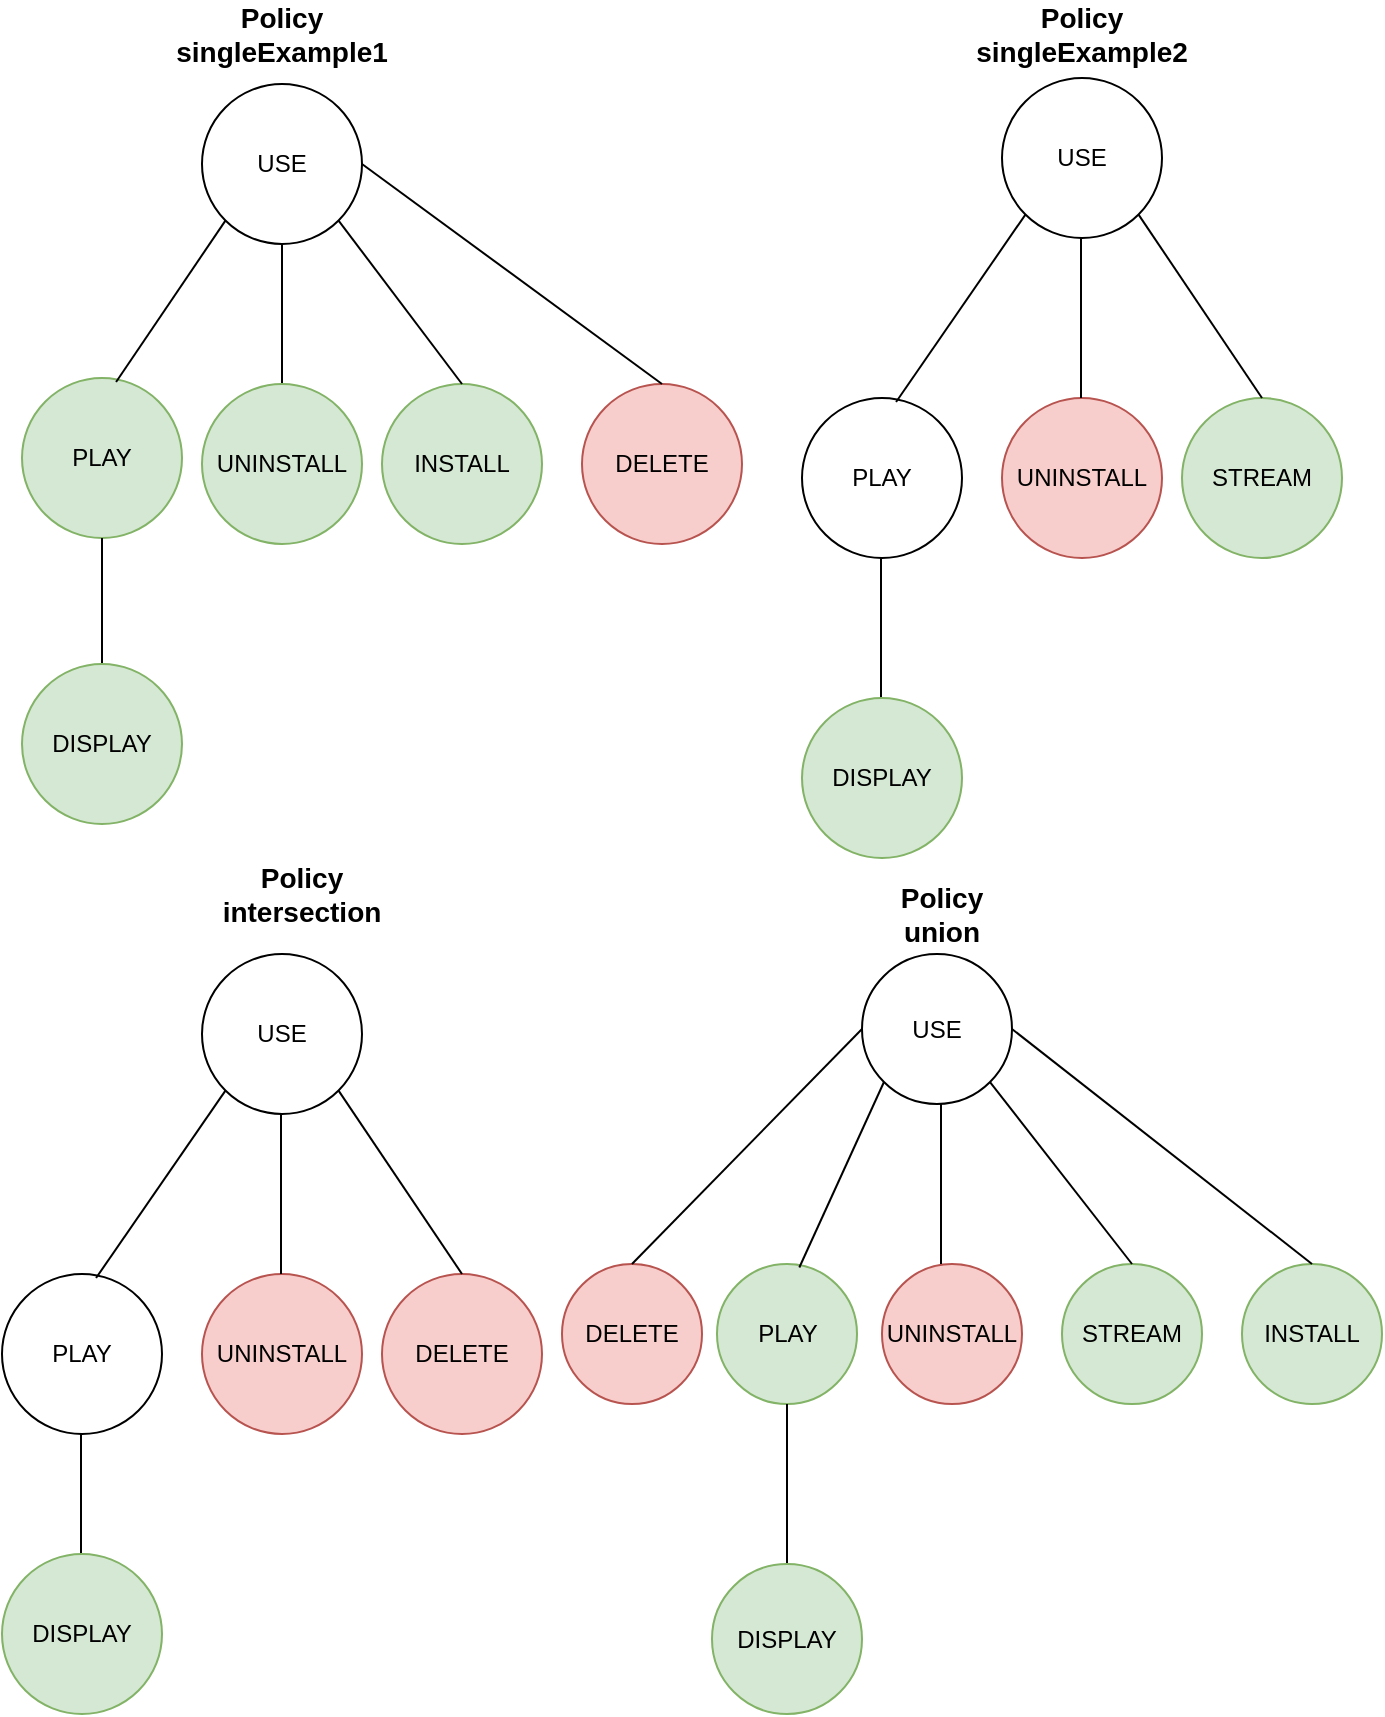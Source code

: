 <mxfile version="13.3.0" type="device"><diagram id="QmGGEbqOcb18BCFDX1Uo" name="Page-1"><mxGraphModel dx="1422" dy="738" grid="1" gridSize="10" guides="1" tooltips="1" connect="1" arrows="1" fold="1" page="1" pageScale="1" pageWidth="727" pageHeight="869" math="0" shadow="0"><root><mxCell id="0"/><mxCell id="1" parent="0"/><mxCell id="eE7NKGhSVPwPUiJNNFoV-60" value="USE" style="ellipse;whiteSpace=wrap;html=1;aspect=fixed;" vertex="1" parent="1"><mxGeometry x="100" y="45" width="80" height="80" as="geometry"/></mxCell><mxCell id="eE7NKGhSVPwPUiJNNFoV-61" value="PLAY" style="ellipse;whiteSpace=wrap;html=1;aspect=fixed;fillColor=#d5e8d4;strokeColor=#82b366;" vertex="1" parent="1"><mxGeometry x="10" y="192" width="80" height="80" as="geometry"/></mxCell><mxCell id="eE7NKGhSVPwPUiJNNFoV-62" value="DELETE" style="ellipse;whiteSpace=wrap;html=1;aspect=fixed;fillColor=#f8cecc;strokeColor=#b85450;" vertex="1" parent="1"><mxGeometry x="290" y="195" width="80" height="80" as="geometry"/></mxCell><mxCell id="eE7NKGhSVPwPUiJNNFoV-63" value="" style="endArrow=none;html=1;entryX=0;entryY=1;entryDx=0;entryDy=0;exitX=0.588;exitY=0.025;exitDx=0;exitDy=0;exitPerimeter=0;" edge="1" parent="1" source="eE7NKGhSVPwPUiJNNFoV-61" target="eE7NKGhSVPwPUiJNNFoV-60"><mxGeometry width="50" height="50" relative="1" as="geometry"><mxPoint x="190" y="305" as="sourcePoint"/><mxPoint x="240" y="255" as="targetPoint"/></mxGeometry></mxCell><mxCell id="eE7NKGhSVPwPUiJNNFoV-64" value="" style="endArrow=none;html=1;entryX=1;entryY=0.5;entryDx=0;entryDy=0;exitX=0.5;exitY=0;exitDx=0;exitDy=0;" edge="1" parent="1" source="eE7NKGhSVPwPUiJNNFoV-62" target="eE7NKGhSVPwPUiJNNFoV-60"><mxGeometry width="50" height="50" relative="1" as="geometry"><mxPoint x="77.04" y="207" as="sourcePoint"/><mxPoint x="121.716" y="123.284" as="targetPoint"/></mxGeometry></mxCell><mxCell id="eE7NKGhSVPwPUiJNNFoV-65" value="USE" style="ellipse;whiteSpace=wrap;html=1;aspect=fixed;" vertex="1" parent="1"><mxGeometry x="500" y="42" width="80" height="80" as="geometry"/></mxCell><mxCell id="eE7NKGhSVPwPUiJNNFoV-66" value="PLAY" style="ellipse;whiteSpace=wrap;html=1;aspect=fixed;" vertex="1" parent="1"><mxGeometry x="400" y="202" width="80" height="80" as="geometry"/></mxCell><mxCell id="eE7NKGhSVPwPUiJNNFoV-67" value="STREAM" style="ellipse;whiteSpace=wrap;html=1;aspect=fixed;fillColor=#d5e8d4;strokeColor=#82b366;" vertex="1" parent="1"><mxGeometry x="590" y="202" width="80" height="80" as="geometry"/></mxCell><mxCell id="eE7NKGhSVPwPUiJNNFoV-68" value="" style="endArrow=none;html=1;entryX=0;entryY=1;entryDx=0;entryDy=0;exitX=0.588;exitY=0.025;exitDx=0;exitDy=0;exitPerimeter=0;" edge="1" parent="1" source="eE7NKGhSVPwPUiJNNFoV-66" target="eE7NKGhSVPwPUiJNNFoV-65"><mxGeometry width="50" height="50" relative="1" as="geometry"><mxPoint x="590" y="302" as="sourcePoint"/><mxPoint x="640" y="252" as="targetPoint"/></mxGeometry></mxCell><mxCell id="eE7NKGhSVPwPUiJNNFoV-69" value="" style="endArrow=none;html=1;entryX=1;entryY=1;entryDx=0;entryDy=0;exitX=0.5;exitY=0;exitDx=0;exitDy=0;" edge="1" parent="1" source="eE7NKGhSVPwPUiJNNFoV-67" target="eE7NKGhSVPwPUiJNNFoV-65"><mxGeometry width="50" height="50" relative="1" as="geometry"><mxPoint x="477.04" y="204" as="sourcePoint"/><mxPoint x="521.716" y="120.284" as="targetPoint"/></mxGeometry></mxCell><mxCell id="eE7NKGhSVPwPUiJNNFoV-79" value="" style="endArrow=none;html=1;strokeWidth=1;entryX=0.5;entryY=1;entryDx=0;entryDy=0;exitX=0.5;exitY=0;exitDx=0;exitDy=0;" edge="1" parent="1" target="eE7NKGhSVPwPUiJNNFoV-61" source="eE7NKGhSVPwPUiJNNFoV-80"><mxGeometry width="50" height="50" relative="1" as="geometry"><mxPoint x="60" y="345" as="sourcePoint"/><mxPoint x="400" y="275" as="targetPoint"/></mxGeometry></mxCell><mxCell id="eE7NKGhSVPwPUiJNNFoV-80" value="DISPLAY" style="ellipse;whiteSpace=wrap;html=1;aspect=fixed;fillColor=#d5e8d4;strokeColor=#82b366;" vertex="1" parent="1"><mxGeometry x="10" y="335" width="80" height="80" as="geometry"/></mxCell><mxCell id="eE7NKGhSVPwPUiJNNFoV-81" value="" style="endArrow=none;html=1;strokeWidth=1;entryX=0.5;entryY=1;entryDx=0;entryDy=0;" edge="1" parent="1"><mxGeometry width="50" height="50" relative="1" as="geometry"><mxPoint x="439.5" y="352" as="sourcePoint"/><mxPoint x="439.5" y="282" as="targetPoint"/></mxGeometry></mxCell><mxCell id="eE7NKGhSVPwPUiJNNFoV-82" value="DISPLAY" style="ellipse;whiteSpace=wrap;html=1;aspect=fixed;fillColor=#d5e8d4;strokeColor=#82b366;" vertex="1" parent="1"><mxGeometry x="400" y="352" width="80" height="80" as="geometry"/></mxCell><mxCell id="eE7NKGhSVPwPUiJNNFoV-83" value="" style="endArrow=none;html=1;entryX=0.5;entryY=1;entryDx=0;entryDy=0;" edge="1" parent="1" target="eE7NKGhSVPwPUiJNNFoV-60"><mxGeometry width="50" height="50" relative="1" as="geometry"><mxPoint x="140" y="205" as="sourcePoint"/><mxPoint x="170" y="155" as="targetPoint"/></mxGeometry></mxCell><mxCell id="eE7NKGhSVPwPUiJNNFoV-84" value="UNINSTALL" style="ellipse;whiteSpace=wrap;html=1;aspect=fixed;fillColor=#d5e8d4;strokeColor=#82b366;" vertex="1" parent="1"><mxGeometry x="100" y="195" width="80" height="80" as="geometry"/></mxCell><mxCell id="eE7NKGhSVPwPUiJNNFoV-85" value="INSTALL" style="ellipse;whiteSpace=wrap;html=1;aspect=fixed;fillColor=#d5e8d4;strokeColor=#82b366;" vertex="1" parent="1"><mxGeometry x="190" y="195" width="80" height="80" as="geometry"/></mxCell><mxCell id="eE7NKGhSVPwPUiJNNFoV-86" value="" style="endArrow=none;html=1;entryX=1;entryY=1;entryDx=0;entryDy=0;exitX=0.5;exitY=0;exitDx=0;exitDy=0;" edge="1" parent="1" source="eE7NKGhSVPwPUiJNNFoV-85" target="eE7NKGhSVPwPUiJNNFoV-60"><mxGeometry width="50" height="50" relative="1" as="geometry"><mxPoint x="170" y="185" as="sourcePoint"/><mxPoint x="220" y="135" as="targetPoint"/></mxGeometry></mxCell><mxCell id="eE7NKGhSVPwPUiJNNFoV-87" value="UNINSTALL" style="ellipse;whiteSpace=wrap;html=1;aspect=fixed;fillColor=#f8cecc;strokeColor=#b85450;" vertex="1" parent="1"><mxGeometry x="500" y="202" width="80" height="80" as="geometry"/></mxCell><mxCell id="eE7NKGhSVPwPUiJNNFoV-88" value="" style="endArrow=none;html=1;entryX=0.5;entryY=1;entryDx=0;entryDy=0;" edge="1" parent="1"><mxGeometry width="50" height="50" relative="1" as="geometry"><mxPoint x="539.5" y="202" as="sourcePoint"/><mxPoint x="539.5" y="122" as="targetPoint"/></mxGeometry></mxCell><mxCell id="eE7NKGhSVPwPUiJNNFoV-89" value="USE" style="ellipse;whiteSpace=wrap;html=1;aspect=fixed;" vertex="1" parent="1"><mxGeometry x="100" y="480" width="80" height="80" as="geometry"/></mxCell><mxCell id="eE7NKGhSVPwPUiJNNFoV-90" value="PLAY" style="ellipse;whiteSpace=wrap;html=1;aspect=fixed;" vertex="1" parent="1"><mxGeometry y="640" width="80" height="80" as="geometry"/></mxCell><mxCell id="eE7NKGhSVPwPUiJNNFoV-91" value="DELETE" style="ellipse;whiteSpace=wrap;html=1;aspect=fixed;fillColor=#f8cecc;strokeColor=#b85450;" vertex="1" parent="1"><mxGeometry x="190" y="640" width="80" height="80" as="geometry"/></mxCell><mxCell id="eE7NKGhSVPwPUiJNNFoV-92" value="" style="endArrow=none;html=1;entryX=0;entryY=1;entryDx=0;entryDy=0;exitX=0.588;exitY=0.025;exitDx=0;exitDy=0;exitPerimeter=0;" edge="1" parent="1" source="eE7NKGhSVPwPUiJNNFoV-90" target="eE7NKGhSVPwPUiJNNFoV-89"><mxGeometry width="50" height="50" relative="1" as="geometry"><mxPoint x="190" y="740" as="sourcePoint"/><mxPoint x="240" y="690" as="targetPoint"/></mxGeometry></mxCell><mxCell id="eE7NKGhSVPwPUiJNNFoV-93" value="" style="endArrow=none;html=1;entryX=1;entryY=1;entryDx=0;entryDy=0;exitX=0.5;exitY=0;exitDx=0;exitDy=0;" edge="1" parent="1" source="eE7NKGhSVPwPUiJNNFoV-91" target="eE7NKGhSVPwPUiJNNFoV-89"><mxGeometry width="50" height="50" relative="1" as="geometry"><mxPoint x="77.04" y="642" as="sourcePoint"/><mxPoint x="121.716" y="558.284" as="targetPoint"/></mxGeometry></mxCell><mxCell id="eE7NKGhSVPwPUiJNNFoV-94" value="" style="endArrow=none;html=1;strokeWidth=1;entryX=0.5;entryY=1;entryDx=0;entryDy=0;" edge="1" parent="1"><mxGeometry width="50" height="50" relative="1" as="geometry"><mxPoint x="39.5" y="790" as="sourcePoint"/><mxPoint x="39.5" y="720" as="targetPoint"/></mxGeometry></mxCell><mxCell id="eE7NKGhSVPwPUiJNNFoV-95" value="DISPLAY" style="ellipse;whiteSpace=wrap;html=1;aspect=fixed;fillColor=#d5e8d4;strokeColor=#82b366;" vertex="1" parent="1"><mxGeometry y="780" width="80" height="80" as="geometry"/></mxCell><mxCell id="eE7NKGhSVPwPUiJNNFoV-96" value="UNINSTALL" style="ellipse;whiteSpace=wrap;html=1;aspect=fixed;fillColor=#f8cecc;strokeColor=#b85450;" vertex="1" parent="1"><mxGeometry x="100" y="640" width="80" height="80" as="geometry"/></mxCell><mxCell id="eE7NKGhSVPwPUiJNNFoV-97" value="" style="endArrow=none;html=1;entryX=0.5;entryY=1;entryDx=0;entryDy=0;" edge="1" parent="1"><mxGeometry width="50" height="50" relative="1" as="geometry"><mxPoint x="139.5" y="640" as="sourcePoint"/><mxPoint x="139.5" y="560" as="targetPoint"/></mxGeometry></mxCell><mxCell id="eE7NKGhSVPwPUiJNNFoV-98" value="USE" style="ellipse;whiteSpace=wrap;html=1;aspect=fixed;" vertex="1" parent="1"><mxGeometry x="430" y="480" width="75" height="75" as="geometry"/></mxCell><mxCell id="eE7NKGhSVPwPUiJNNFoV-99" value="PLAY" style="ellipse;whiteSpace=wrap;html=1;aspect=fixed;fillColor=#d5e8d4;strokeColor=#82b366;" vertex="1" parent="1"><mxGeometry x="357.5" y="635" width="70" height="70" as="geometry"/></mxCell><mxCell id="eE7NKGhSVPwPUiJNNFoV-100" value="STREAM" style="ellipse;whiteSpace=wrap;html=1;aspect=fixed;fillColor=#d5e8d4;strokeColor=#82b366;" vertex="1" parent="1"><mxGeometry x="530" y="635" width="70" height="70" as="geometry"/></mxCell><mxCell id="eE7NKGhSVPwPUiJNNFoV-101" value="" style="endArrow=none;html=1;entryX=0;entryY=1;entryDx=0;entryDy=0;exitX=0.588;exitY=0.025;exitDx=0;exitDy=0;exitPerimeter=0;" edge="1" parent="1" source="eE7NKGhSVPwPUiJNNFoV-99" target="eE7NKGhSVPwPUiJNNFoV-98"><mxGeometry width="50" height="50" relative="1" as="geometry"><mxPoint x="520" y="735" as="sourcePoint"/><mxPoint x="570" y="685" as="targetPoint"/></mxGeometry></mxCell><mxCell id="eE7NKGhSVPwPUiJNNFoV-102" value="" style="endArrow=none;html=1;entryX=1;entryY=1;entryDx=0;entryDy=0;exitX=0.5;exitY=0;exitDx=0;exitDy=0;" edge="1" parent="1" source="eE7NKGhSVPwPUiJNNFoV-100" target="eE7NKGhSVPwPUiJNNFoV-98"><mxGeometry width="50" height="50" relative="1" as="geometry"><mxPoint x="407.04" y="637" as="sourcePoint"/><mxPoint x="451.716" y="553.284" as="targetPoint"/></mxGeometry></mxCell><mxCell id="eE7NKGhSVPwPUiJNNFoV-103" value="" style="endArrow=none;html=1;strokeWidth=1;entryX=0.5;entryY=1;entryDx=0;entryDy=0;exitX=0.5;exitY=0;exitDx=0;exitDy=0;" edge="1" parent="1" source="eE7NKGhSVPwPUiJNNFoV-104" target="eE7NKGhSVPwPUiJNNFoV-99"><mxGeometry width="50" height="50" relative="1" as="geometry"><mxPoint x="369.5" y="785" as="sourcePoint"/><mxPoint x="369.5" y="715" as="targetPoint"/></mxGeometry></mxCell><mxCell id="eE7NKGhSVPwPUiJNNFoV-104" value="DISPLAY" style="ellipse;whiteSpace=wrap;html=1;aspect=fixed;fillColor=#d5e8d4;strokeColor=#82b366;" vertex="1" parent="1"><mxGeometry x="355" y="785" width="75" height="75" as="geometry"/></mxCell><mxCell id="eE7NKGhSVPwPUiJNNFoV-105" value="UNINSTALL" style="ellipse;whiteSpace=wrap;html=1;aspect=fixed;fillColor=#f8cecc;strokeColor=#b85450;" vertex="1" parent="1"><mxGeometry x="440" y="635" width="70" height="70" as="geometry"/></mxCell><mxCell id="eE7NKGhSVPwPUiJNNFoV-106" value="" style="endArrow=none;html=1;entryX=0.5;entryY=1;entryDx=0;entryDy=0;" edge="1" parent="1"><mxGeometry width="50" height="50" relative="1" as="geometry"><mxPoint x="469.5" y="635" as="sourcePoint"/><mxPoint x="469.5" y="555" as="targetPoint"/></mxGeometry></mxCell><mxCell id="eE7NKGhSVPwPUiJNNFoV-107" value="INSTALL" style="ellipse;whiteSpace=wrap;html=1;aspect=fixed;fillColor=#d5e8d4;strokeColor=#82b366;" vertex="1" parent="1"><mxGeometry x="620" y="635" width="70" height="70" as="geometry"/></mxCell><mxCell id="eE7NKGhSVPwPUiJNNFoV-108" value="" style="endArrow=none;html=1;exitX=1;exitY=0.5;exitDx=0;exitDy=0;entryX=0.5;entryY=0;entryDx=0;entryDy=0;" edge="1" parent="1" source="eE7NKGhSVPwPUiJNNFoV-98" target="eE7NKGhSVPwPUiJNNFoV-107"><mxGeometry width="50" height="50" relative="1" as="geometry"><mxPoint x="630" y="615" as="sourcePoint"/><mxPoint x="680" y="565" as="targetPoint"/></mxGeometry></mxCell><mxCell id="eE7NKGhSVPwPUiJNNFoV-109" value="DELETE" style="ellipse;whiteSpace=wrap;html=1;aspect=fixed;fillColor=#f8cecc;strokeColor=#b85450;" vertex="1" parent="1"><mxGeometry x="280" y="635" width="70" height="70" as="geometry"/></mxCell><mxCell id="eE7NKGhSVPwPUiJNNFoV-110" value="" style="endArrow=none;html=1;entryX=0;entryY=0.5;entryDx=0;entryDy=0;exitX=0.5;exitY=0;exitDx=0;exitDy=0;" edge="1" parent="1" source="eE7NKGhSVPwPUiJNNFoV-109" target="eE7NKGhSVPwPUiJNNFoV-98"><mxGeometry width="50" height="50" relative="1" as="geometry"><mxPoint x="408.66" y="646.75" as="sourcePoint"/><mxPoint x="450.983" y="554.017" as="targetPoint"/></mxGeometry></mxCell><mxCell id="eE7NKGhSVPwPUiJNNFoV-111" value="&lt;b style=&quot;font-size: 14px&quot;&gt;Policy&lt;br&gt;singleExample1&lt;/b&gt;" style="text;html=1;strokeColor=none;fillColor=none;align=center;verticalAlign=middle;whiteSpace=wrap;rounded=0;" vertex="1" parent="1"><mxGeometry x="120" y="10" width="40" height="20" as="geometry"/></mxCell><mxCell id="eE7NKGhSVPwPUiJNNFoV-112" value="&lt;b style=&quot;font-size: 14px&quot;&gt;Policy&lt;br&gt;singleExample2&lt;/b&gt;" style="text;html=1;strokeColor=none;fillColor=none;align=center;verticalAlign=middle;whiteSpace=wrap;rounded=0;" vertex="1" parent="1"><mxGeometry x="520" y="10" width="40" height="20" as="geometry"/></mxCell><mxCell id="eE7NKGhSVPwPUiJNNFoV-114" value="&lt;b style=&quot;font-size: 14px&quot;&gt;Policy&lt;br&gt;intersection&lt;br&gt;&lt;/b&gt;" style="text;html=1;strokeColor=none;fillColor=none;align=center;verticalAlign=middle;whiteSpace=wrap;rounded=0;" vertex="1" parent="1"><mxGeometry x="130" y="440" width="40" height="20" as="geometry"/></mxCell><mxCell id="eE7NKGhSVPwPUiJNNFoV-115" value="&lt;b style=&quot;font-size: 14px&quot;&gt;Policy&lt;br&gt;union&lt;br&gt;&lt;/b&gt;" style="text;html=1;strokeColor=none;fillColor=none;align=center;verticalAlign=middle;whiteSpace=wrap;rounded=0;" vertex="1" parent="1"><mxGeometry x="450" y="450" width="40" height="20" as="geometry"/></mxCell></root></mxGraphModel></diagram></mxfile>